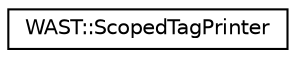 digraph "Graphical Class Hierarchy"
{
  edge [fontname="Helvetica",fontsize="10",labelfontname="Helvetica",labelfontsize="10"];
  node [fontname="Helvetica",fontsize="10",shape=record];
  rankdir="LR";
  Node0 [label="WAST::ScopedTagPrinter",height=0.2,width=0.4,color="black", fillcolor="white", style="filled",URL="$struct_w_a_s_t_1_1_scoped_tag_printer.html"];
}
